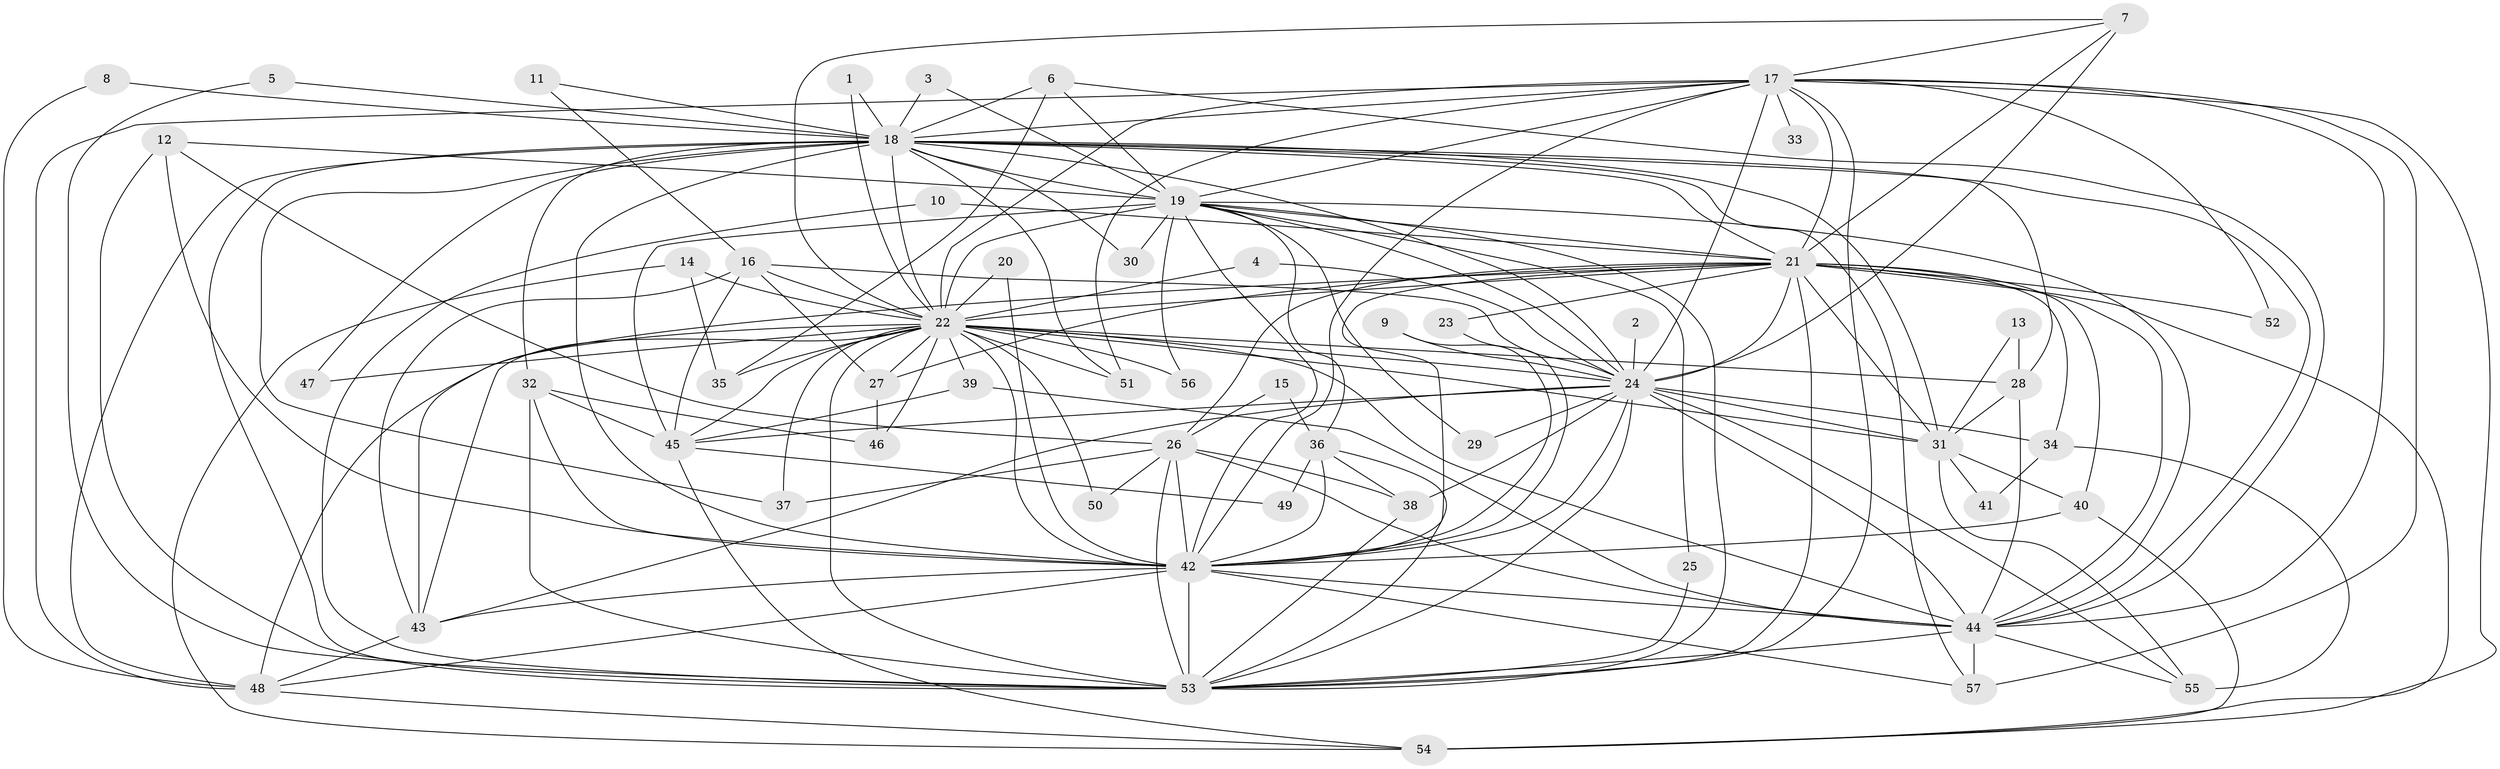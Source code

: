 // original degree distribution, {30: 0.008849557522123894, 19: 0.02654867256637168, 24: 0.017699115044247787, 16: 0.017699115044247787, 23: 0.008849557522123894, 21: 0.008849557522123894, 4: 0.11504424778761062, 7: 0.04424778761061947, 2: 0.584070796460177, 3: 0.13274336283185842, 9: 0.008849557522123894, 6: 0.02654867256637168}
// Generated by graph-tools (version 1.1) at 2025/49/03/09/25 03:49:35]
// undirected, 57 vertices, 168 edges
graph export_dot {
graph [start="1"]
  node [color=gray90,style=filled];
  1;
  2;
  3;
  4;
  5;
  6;
  7;
  8;
  9;
  10;
  11;
  12;
  13;
  14;
  15;
  16;
  17;
  18;
  19;
  20;
  21;
  22;
  23;
  24;
  25;
  26;
  27;
  28;
  29;
  30;
  31;
  32;
  33;
  34;
  35;
  36;
  37;
  38;
  39;
  40;
  41;
  42;
  43;
  44;
  45;
  46;
  47;
  48;
  49;
  50;
  51;
  52;
  53;
  54;
  55;
  56;
  57;
  1 -- 18 [weight=1.0];
  1 -- 22 [weight=1.0];
  2 -- 24 [weight=1.0];
  3 -- 18 [weight=1.0];
  3 -- 19 [weight=1.0];
  4 -- 22 [weight=1.0];
  4 -- 24 [weight=1.0];
  5 -- 18 [weight=1.0];
  5 -- 53 [weight=1.0];
  6 -- 18 [weight=1.0];
  6 -- 19 [weight=1.0];
  6 -- 35 [weight=1.0];
  6 -- 44 [weight=1.0];
  7 -- 17 [weight=1.0];
  7 -- 21 [weight=1.0];
  7 -- 22 [weight=1.0];
  7 -- 24 [weight=1.0];
  8 -- 18 [weight=1.0];
  8 -- 48 [weight=1.0];
  9 -- 24 [weight=1.0];
  9 -- 42 [weight=1.0];
  10 -- 21 [weight=1.0];
  10 -- 53 [weight=1.0];
  11 -- 16 [weight=1.0];
  11 -- 18 [weight=1.0];
  12 -- 19 [weight=1.0];
  12 -- 26 [weight=1.0];
  12 -- 42 [weight=1.0];
  12 -- 53 [weight=1.0];
  13 -- 28 [weight=1.0];
  13 -- 31 [weight=1.0];
  14 -- 22 [weight=1.0];
  14 -- 35 [weight=1.0];
  14 -- 54 [weight=1.0];
  15 -- 26 [weight=1.0];
  15 -- 36 [weight=1.0];
  16 -- 22 [weight=2.0];
  16 -- 24 [weight=1.0];
  16 -- 27 [weight=1.0];
  16 -- 43 [weight=1.0];
  16 -- 45 [weight=1.0];
  17 -- 18 [weight=1.0];
  17 -- 19 [weight=1.0];
  17 -- 21 [weight=1.0];
  17 -- 22 [weight=3.0];
  17 -- 24 [weight=1.0];
  17 -- 33 [weight=1.0];
  17 -- 42 [weight=1.0];
  17 -- 44 [weight=1.0];
  17 -- 48 [weight=1.0];
  17 -- 51 [weight=1.0];
  17 -- 52 [weight=1.0];
  17 -- 53 [weight=1.0];
  17 -- 54 [weight=1.0];
  17 -- 57 [weight=2.0];
  18 -- 19 [weight=1.0];
  18 -- 21 [weight=1.0];
  18 -- 22 [weight=3.0];
  18 -- 24 [weight=1.0];
  18 -- 28 [weight=1.0];
  18 -- 30 [weight=1.0];
  18 -- 31 [weight=1.0];
  18 -- 32 [weight=1.0];
  18 -- 37 [weight=1.0];
  18 -- 42 [weight=2.0];
  18 -- 44 [weight=1.0];
  18 -- 47 [weight=1.0];
  18 -- 48 [weight=1.0];
  18 -- 51 [weight=1.0];
  18 -- 53 [weight=1.0];
  18 -- 57 [weight=1.0];
  19 -- 21 [weight=1.0];
  19 -- 22 [weight=2.0];
  19 -- 24 [weight=1.0];
  19 -- 25 [weight=1.0];
  19 -- 29 [weight=1.0];
  19 -- 30 [weight=1.0];
  19 -- 36 [weight=1.0];
  19 -- 42 [weight=1.0];
  19 -- 44 [weight=1.0];
  19 -- 45 [weight=2.0];
  19 -- 53 [weight=1.0];
  19 -- 56 [weight=1.0];
  20 -- 22 [weight=1.0];
  20 -- 42 [weight=1.0];
  21 -- 22 [weight=2.0];
  21 -- 23 [weight=1.0];
  21 -- 24 [weight=1.0];
  21 -- 26 [weight=1.0];
  21 -- 27 [weight=1.0];
  21 -- 31 [weight=1.0];
  21 -- 34 [weight=1.0];
  21 -- 40 [weight=1.0];
  21 -- 42 [weight=1.0];
  21 -- 43 [weight=1.0];
  21 -- 44 [weight=2.0];
  21 -- 52 [weight=1.0];
  21 -- 53 [weight=1.0];
  21 -- 54 [weight=1.0];
  22 -- 24 [weight=2.0];
  22 -- 27 [weight=1.0];
  22 -- 28 [weight=2.0];
  22 -- 31 [weight=1.0];
  22 -- 35 [weight=1.0];
  22 -- 37 [weight=1.0];
  22 -- 39 [weight=1.0];
  22 -- 42 [weight=3.0];
  22 -- 43 [weight=1.0];
  22 -- 44 [weight=3.0];
  22 -- 45 [weight=1.0];
  22 -- 46 [weight=1.0];
  22 -- 47 [weight=1.0];
  22 -- 48 [weight=1.0];
  22 -- 50 [weight=1.0];
  22 -- 51 [weight=1.0];
  22 -- 53 [weight=2.0];
  22 -- 56 [weight=1.0];
  23 -- 42 [weight=1.0];
  24 -- 29 [weight=1.0];
  24 -- 31 [weight=1.0];
  24 -- 34 [weight=3.0];
  24 -- 38 [weight=1.0];
  24 -- 42 [weight=1.0];
  24 -- 43 [weight=1.0];
  24 -- 44 [weight=1.0];
  24 -- 45 [weight=1.0];
  24 -- 53 [weight=1.0];
  24 -- 55 [weight=1.0];
  25 -- 53 [weight=1.0];
  26 -- 37 [weight=1.0];
  26 -- 38 [weight=1.0];
  26 -- 42 [weight=1.0];
  26 -- 44 [weight=1.0];
  26 -- 50 [weight=1.0];
  26 -- 53 [weight=1.0];
  27 -- 46 [weight=1.0];
  28 -- 31 [weight=1.0];
  28 -- 44 [weight=1.0];
  31 -- 40 [weight=1.0];
  31 -- 41 [weight=1.0];
  31 -- 55 [weight=1.0];
  32 -- 42 [weight=1.0];
  32 -- 45 [weight=1.0];
  32 -- 46 [weight=1.0];
  32 -- 53 [weight=2.0];
  34 -- 41 [weight=1.0];
  34 -- 55 [weight=1.0];
  36 -- 38 [weight=1.0];
  36 -- 42 [weight=1.0];
  36 -- 49 [weight=1.0];
  36 -- 53 [weight=2.0];
  38 -- 53 [weight=1.0];
  39 -- 44 [weight=1.0];
  39 -- 45 [weight=1.0];
  40 -- 42 [weight=1.0];
  40 -- 54 [weight=1.0];
  42 -- 43 [weight=1.0];
  42 -- 44 [weight=1.0];
  42 -- 48 [weight=1.0];
  42 -- 53 [weight=1.0];
  42 -- 57 [weight=1.0];
  43 -- 48 [weight=1.0];
  44 -- 53 [weight=1.0];
  44 -- 55 [weight=1.0];
  44 -- 57 [weight=1.0];
  45 -- 49 [weight=1.0];
  45 -- 54 [weight=1.0];
  48 -- 54 [weight=1.0];
}
